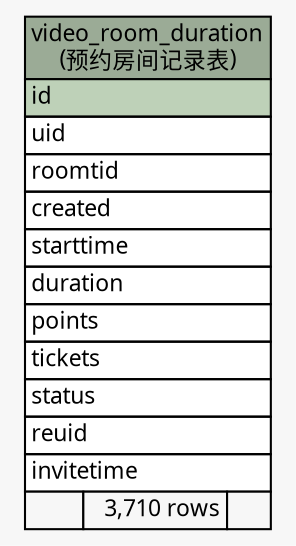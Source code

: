// dot 2.26.0 on Linux 2.6.32-504.3.3.el6.x86_64
// SchemaSpy rev Unknown
digraph "video_room_duration" {
  graph [
    rankdir="RL"
    bgcolor="#f7f7f7"
    nodesep="0.18"
    ranksep="0.46"
    fontname="Microsoft YaHei"
    fontsize="11"
  ];
  node [
    fontname="Microsoft YaHei"
    fontsize="11"
    shape="plaintext"
  ];
  edge [
    arrowsize="0.8"
  ];
  "video_room_duration" [
    label=<
    <TABLE BORDER="0" CELLBORDER="1" CELLSPACING="0" BGCOLOR="#ffffff">
      <TR><TD COLSPAN="3" BGCOLOR="#9bab96" ALIGN="CENTER">video_room_duration<br/>(预约房间记录表)</TD></TR>
      <TR><TD PORT="id" COLSPAN="3" BGCOLOR="#bed1b8" ALIGN="LEFT">id</TD></TR>
      <TR><TD PORT="uid" COLSPAN="3" ALIGN="LEFT">uid</TD></TR>
      <TR><TD PORT="roomtid" COLSPAN="3" ALIGN="LEFT">roomtid</TD></TR>
      <TR><TD PORT="created" COLSPAN="3" ALIGN="LEFT">created</TD></TR>
      <TR><TD PORT="starttime" COLSPAN="3" ALIGN="LEFT">starttime</TD></TR>
      <TR><TD PORT="duration" COLSPAN="3" ALIGN="LEFT">duration</TD></TR>
      <TR><TD PORT="points" COLSPAN="3" ALIGN="LEFT">points</TD></TR>
      <TR><TD PORT="tickets" COLSPAN="3" ALIGN="LEFT">tickets</TD></TR>
      <TR><TD PORT="status" COLSPAN="3" ALIGN="LEFT">status</TD></TR>
      <TR><TD PORT="reuid" COLSPAN="3" ALIGN="LEFT">reuid</TD></TR>
      <TR><TD PORT="invitetime" COLSPAN="3" ALIGN="LEFT">invitetime</TD></TR>
      <TR><TD ALIGN="LEFT" BGCOLOR="#f7f7f7">  </TD><TD ALIGN="RIGHT" BGCOLOR="#f7f7f7">3,710 rows</TD><TD ALIGN="RIGHT" BGCOLOR="#f7f7f7">  </TD></TR>
    </TABLE>>
    URL="tables/video_room_duration.html"
    tooltip="video_room_duration"
  ];
}
